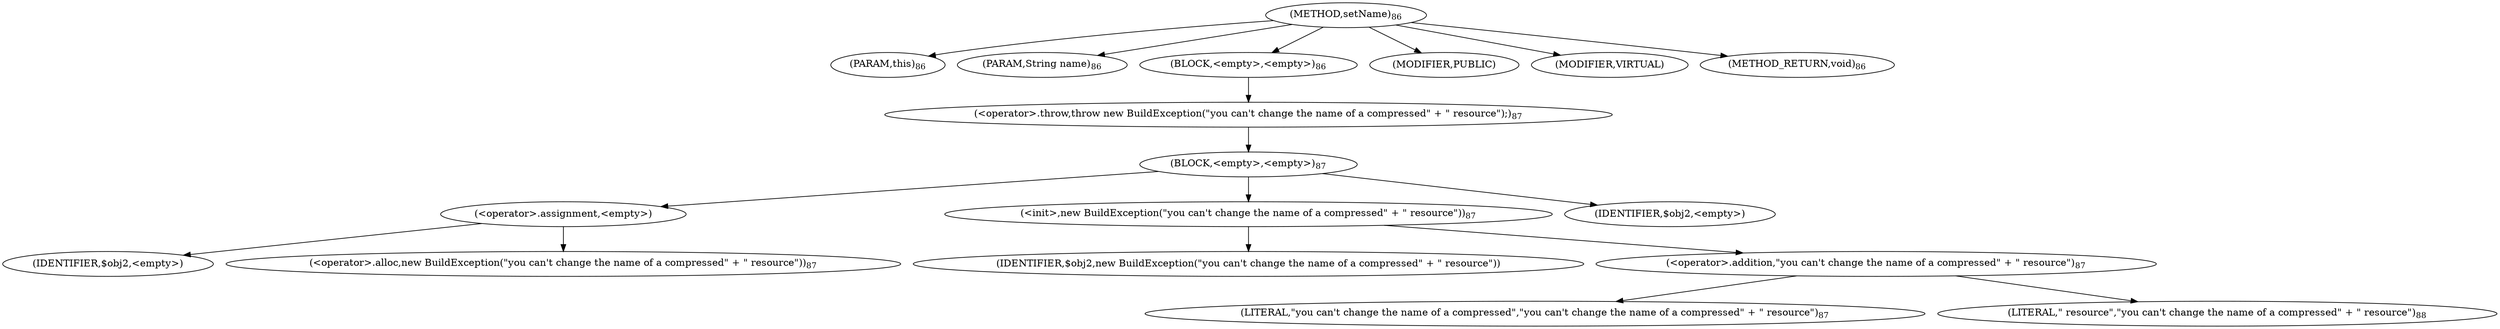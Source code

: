 digraph "setName" {  
"138" [label = <(METHOD,setName)<SUB>86</SUB>> ]
"139" [label = <(PARAM,this)<SUB>86</SUB>> ]
"140" [label = <(PARAM,String name)<SUB>86</SUB>> ]
"141" [label = <(BLOCK,&lt;empty&gt;,&lt;empty&gt;)<SUB>86</SUB>> ]
"142" [label = <(&lt;operator&gt;.throw,throw new BuildException(&quot;you can't change the name of a compressed&quot; + &quot; resource&quot;);)<SUB>87</SUB>> ]
"143" [label = <(BLOCK,&lt;empty&gt;,&lt;empty&gt;)<SUB>87</SUB>> ]
"144" [label = <(&lt;operator&gt;.assignment,&lt;empty&gt;)> ]
"145" [label = <(IDENTIFIER,$obj2,&lt;empty&gt;)> ]
"146" [label = <(&lt;operator&gt;.alloc,new BuildException(&quot;you can't change the name of a compressed&quot; + &quot; resource&quot;))<SUB>87</SUB>> ]
"147" [label = <(&lt;init&gt;,new BuildException(&quot;you can't change the name of a compressed&quot; + &quot; resource&quot;))<SUB>87</SUB>> ]
"148" [label = <(IDENTIFIER,$obj2,new BuildException(&quot;you can't change the name of a compressed&quot; + &quot; resource&quot;))> ]
"149" [label = <(&lt;operator&gt;.addition,&quot;you can't change the name of a compressed&quot; + &quot; resource&quot;)<SUB>87</SUB>> ]
"150" [label = <(LITERAL,&quot;you can't change the name of a compressed&quot;,&quot;you can't change the name of a compressed&quot; + &quot; resource&quot;)<SUB>87</SUB>> ]
"151" [label = <(LITERAL,&quot; resource&quot;,&quot;you can't change the name of a compressed&quot; + &quot; resource&quot;)<SUB>88</SUB>> ]
"152" [label = <(IDENTIFIER,$obj2,&lt;empty&gt;)> ]
"153" [label = <(MODIFIER,PUBLIC)> ]
"154" [label = <(MODIFIER,VIRTUAL)> ]
"155" [label = <(METHOD_RETURN,void)<SUB>86</SUB>> ]
  "138" -> "139" 
  "138" -> "140" 
  "138" -> "141" 
  "138" -> "153" 
  "138" -> "154" 
  "138" -> "155" 
  "141" -> "142" 
  "142" -> "143" 
  "143" -> "144" 
  "143" -> "147" 
  "143" -> "152" 
  "144" -> "145" 
  "144" -> "146" 
  "147" -> "148" 
  "147" -> "149" 
  "149" -> "150" 
  "149" -> "151" 
}
